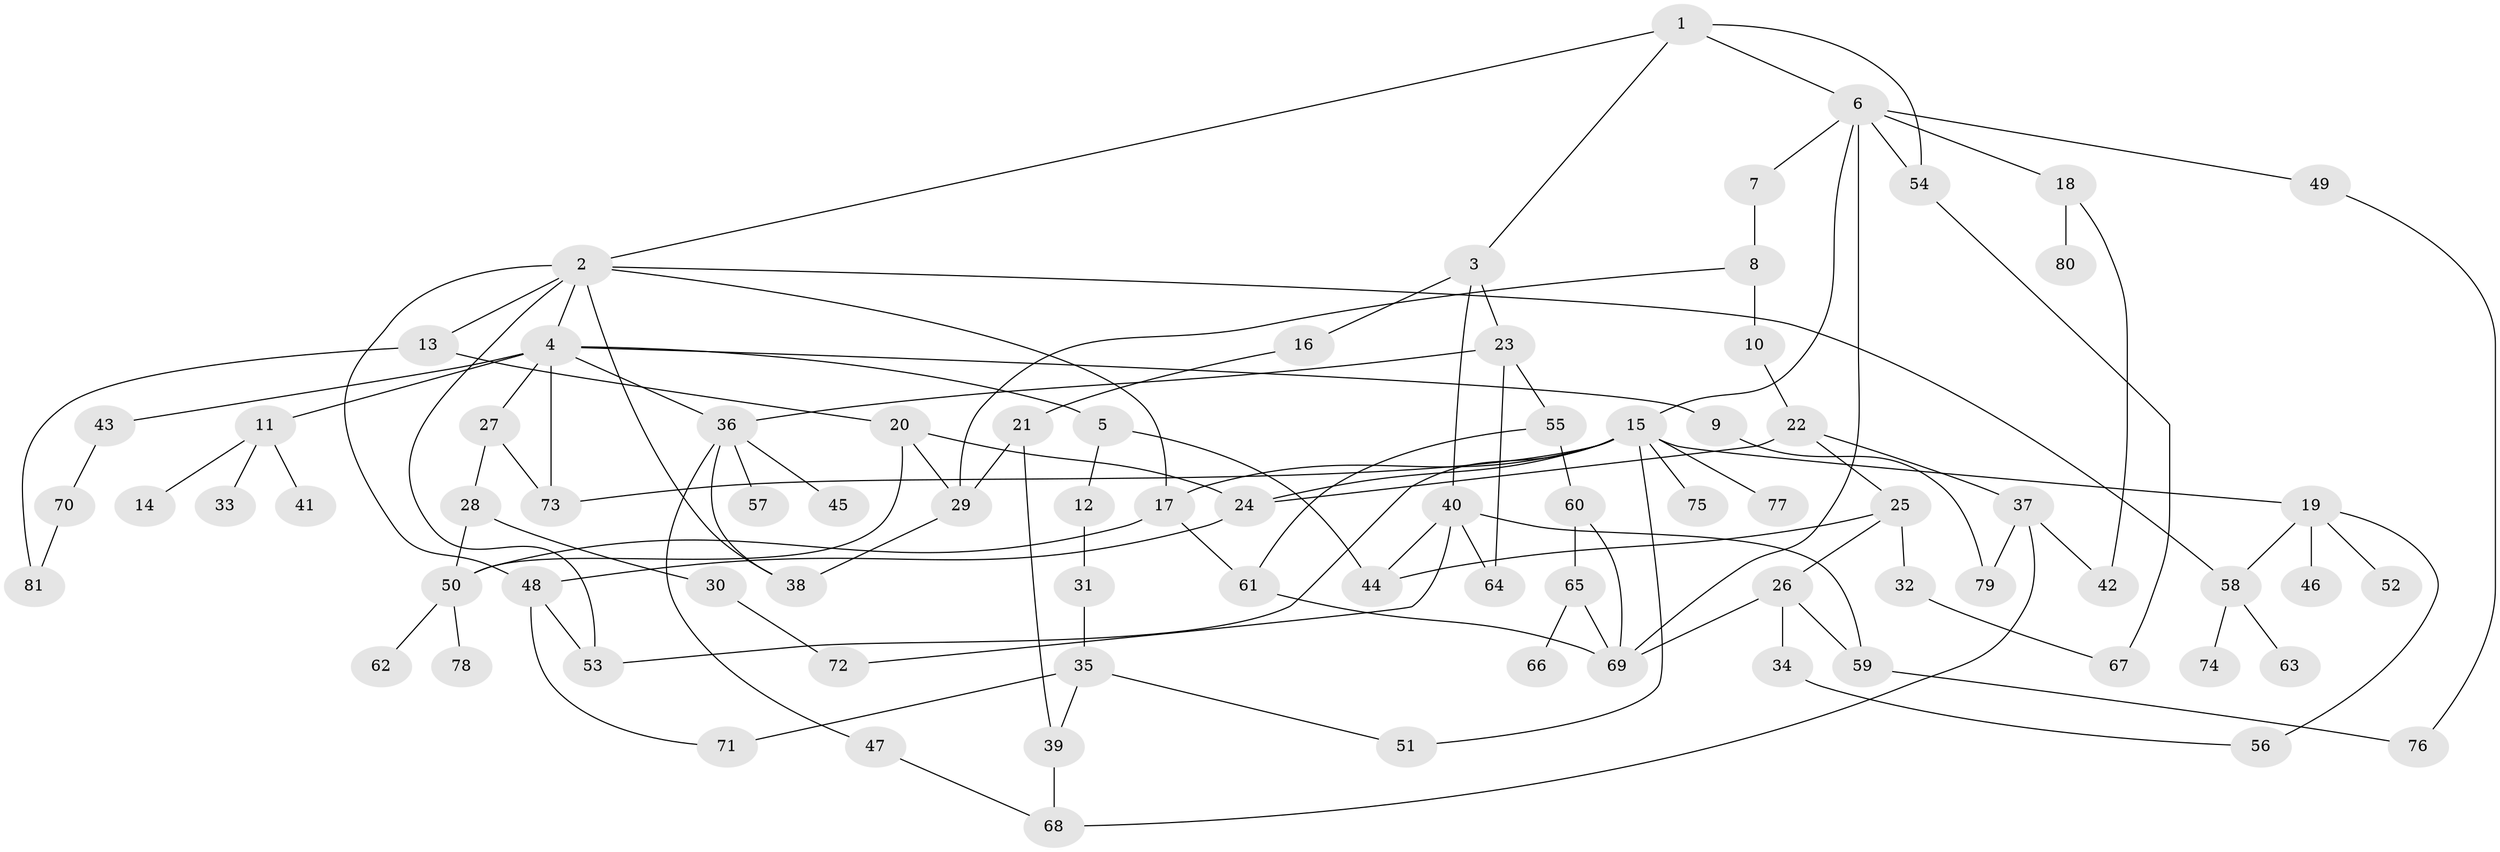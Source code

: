 // Generated by graph-tools (version 1.1) at 2025/10/02/27/25 16:10:55]
// undirected, 81 vertices, 118 edges
graph export_dot {
graph [start="1"]
  node [color=gray90,style=filled];
  1;
  2;
  3;
  4;
  5;
  6;
  7;
  8;
  9;
  10;
  11;
  12;
  13;
  14;
  15;
  16;
  17;
  18;
  19;
  20;
  21;
  22;
  23;
  24;
  25;
  26;
  27;
  28;
  29;
  30;
  31;
  32;
  33;
  34;
  35;
  36;
  37;
  38;
  39;
  40;
  41;
  42;
  43;
  44;
  45;
  46;
  47;
  48;
  49;
  50;
  51;
  52;
  53;
  54;
  55;
  56;
  57;
  58;
  59;
  60;
  61;
  62;
  63;
  64;
  65;
  66;
  67;
  68;
  69;
  70;
  71;
  72;
  73;
  74;
  75;
  76;
  77;
  78;
  79;
  80;
  81;
  1 -- 2;
  1 -- 3;
  1 -- 6;
  1 -- 54;
  2 -- 4;
  2 -- 13;
  2 -- 17;
  2 -- 38;
  2 -- 58;
  2 -- 53;
  2 -- 48;
  3 -- 16;
  3 -- 23;
  3 -- 40;
  4 -- 5;
  4 -- 9;
  4 -- 11;
  4 -- 27;
  4 -- 43;
  4 -- 73;
  4 -- 36;
  5 -- 12;
  5 -- 44;
  6 -- 7;
  6 -- 15;
  6 -- 18;
  6 -- 49;
  6 -- 69;
  6 -- 54;
  7 -- 8;
  8 -- 10;
  8 -- 29;
  9 -- 79;
  10 -- 22;
  11 -- 14;
  11 -- 33;
  11 -- 41;
  12 -- 31;
  13 -- 20;
  13 -- 81;
  15 -- 17;
  15 -- 19;
  15 -- 24;
  15 -- 53;
  15 -- 75;
  15 -- 77;
  15 -- 51;
  15 -- 73;
  16 -- 21;
  17 -- 61;
  17 -- 50;
  18 -- 42;
  18 -- 80;
  19 -- 46;
  19 -- 52;
  19 -- 56;
  19 -- 58;
  20 -- 29;
  20 -- 50;
  20 -- 24;
  21 -- 39;
  21 -- 29;
  22 -- 25;
  22 -- 37;
  22 -- 24;
  23 -- 36;
  23 -- 55;
  23 -- 64;
  24 -- 48;
  25 -- 26;
  25 -- 32;
  25 -- 44;
  26 -- 34;
  26 -- 59;
  26 -- 69;
  27 -- 28;
  27 -- 73;
  28 -- 30;
  28 -- 50;
  29 -- 38;
  30 -- 72;
  31 -- 35;
  32 -- 67;
  34 -- 56;
  35 -- 51;
  35 -- 71;
  35 -- 39;
  36 -- 45;
  36 -- 47;
  36 -- 57;
  36 -- 38;
  37 -- 42;
  37 -- 68;
  37 -- 79;
  39 -- 68;
  40 -- 44;
  40 -- 64;
  40 -- 72;
  40 -- 59;
  43 -- 70;
  47 -- 68;
  48 -- 53;
  48 -- 71;
  49 -- 76;
  50 -- 62;
  50 -- 78;
  54 -- 67;
  55 -- 60;
  55 -- 61;
  58 -- 63;
  58 -- 74;
  59 -- 76;
  60 -- 65;
  60 -- 69;
  61 -- 69;
  65 -- 66;
  65 -- 69;
  70 -- 81;
}
